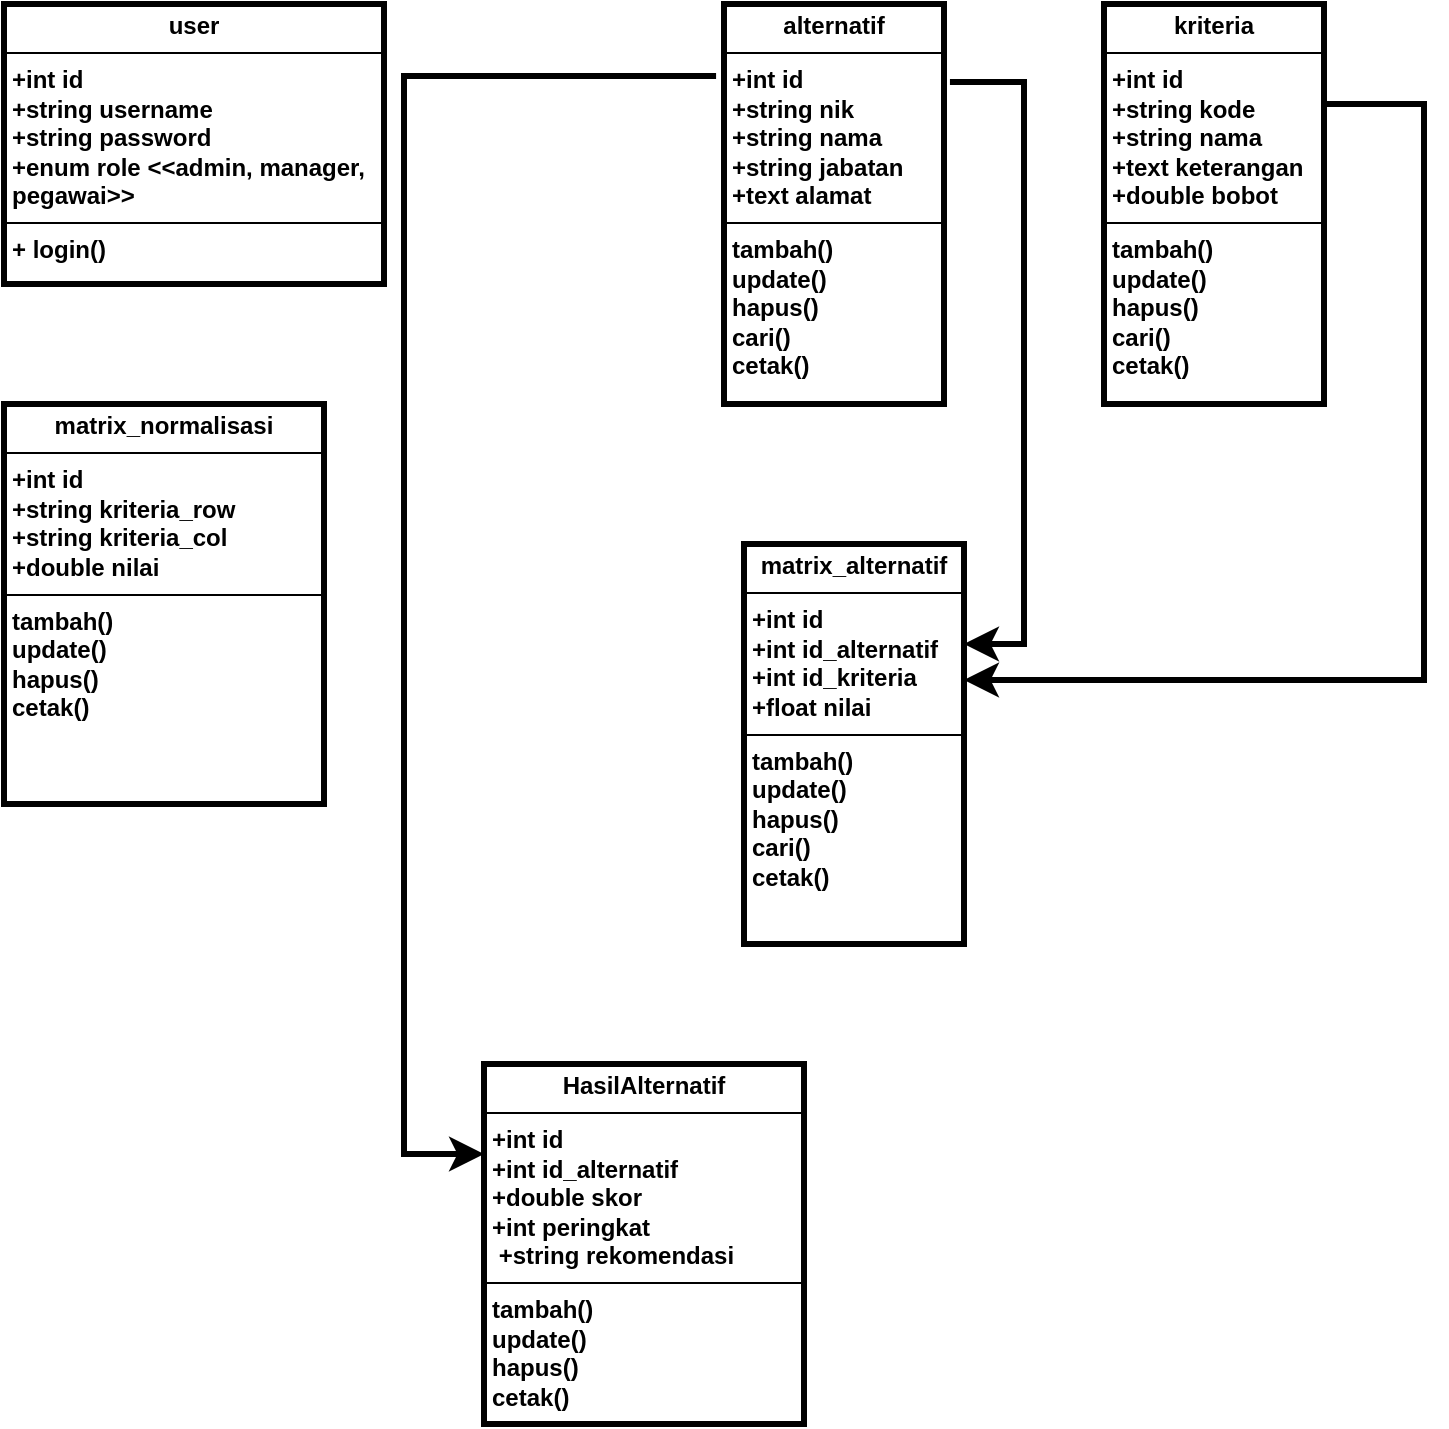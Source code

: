 <mxfile>
    <diagram name="ClassDiagram AHP" id="class-diagram">
        <mxGraphModel dx="1028" dy="1897" grid="1" gridSize="10" guides="1" tooltips="1" connect="1" arrows="1" fold="1" page="1" pageScale="1" pageWidth="850" pageHeight="1100" math="0" shadow="0">
            <root>
                <mxCell id="0"/>
                <mxCell id="1" parent="0"/>
                <mxCell id="15" value="&lt;p style=&quot;margin:0px;margin-top:4px;text-align:center;&quot;&gt;user&lt;/p&gt;&lt;hr style=&quot;border-style:solid;&quot; size=&quot;1&quot;&gt;&lt;p style=&quot;margin:0px;margin-left:4px;&quot;&gt;+int id&lt;/p&gt;&lt;p style=&quot;margin:0px;margin-left:4px;&quot;&gt;&lt;span style=&quot;background-color: transparent;&quot;&gt;+string username&lt;/span&gt;&lt;/p&gt;&lt;p style=&quot;margin:0px;margin-left:4px;&quot;&gt;&lt;span style=&quot;background-color: transparent;&quot;&gt;+string password&lt;/span&gt;&lt;/p&gt;&lt;p style=&quot;margin:0px;margin-left:4px;&quot;&gt;&lt;span style=&quot;background-color: transparent;&quot;&gt;+enum role &amp;lt;&amp;lt;admin, manager, pegawai&amp;gt;&amp;gt;&lt;/span&gt;&lt;/p&gt;&lt;hr style=&quot;border-style:solid;&quot; size=&quot;1&quot;&gt;&lt;p style=&quot;margin:0px;margin-left:4px;&quot;&gt;+ login()&lt;/p&gt;" style="verticalAlign=top;align=left;overflow=fill;html=1;whiteSpace=wrap;strokeWidth=3;fontStyle=1" vertex="1" parent="1">
                    <mxGeometry x="10" y="-1080" width="190" height="140" as="geometry"/>
                </mxCell>
                <mxCell id="17" value="&lt;p style=&quot;margin:0px;margin-top:4px;text-align:center;&quot;&gt;alternatif&lt;/p&gt;&lt;hr style=&quot;border-style:solid;&quot; size=&quot;1&quot;&gt;&lt;p style=&quot;margin:0px;margin-left:4px;&quot;&gt;+int id&lt;/p&gt;&lt;p style=&quot;margin:0px;margin-left:4px;&quot;&gt;+string nik&lt;/p&gt;&lt;p style=&quot;margin:0px;margin-left:4px;&quot;&gt;+string nama&lt;/p&gt;&lt;p style=&quot;margin:0px;margin-left:4px;&quot;&gt;+string jabatan&lt;/p&gt;&lt;p style=&quot;margin:0px;margin-left:4px;&quot;&gt;+text alamat&lt;/p&gt;&lt;hr style=&quot;border-style:solid;&quot; size=&quot;1&quot;&gt;&lt;p style=&quot;margin:0px;margin-left:4px;&quot;&gt;tambah()&lt;/p&gt;&lt;p style=&quot;margin:0px;margin-left:4px;&quot;&gt;&lt;span style=&quot;background-color: transparent;&quot;&gt;update()&lt;/span&gt;&lt;/p&gt;&lt;p style=&quot;margin:0px;margin-left:4px;&quot;&gt;&lt;span style=&quot;background-color: transparent;&quot;&gt;hapus()&lt;/span&gt;&lt;/p&gt;&lt;p style=&quot;margin:0px;margin-left:4px;&quot;&gt;&lt;span style=&quot;background-color: transparent;&quot;&gt;cari()&lt;/span&gt;&lt;/p&gt;&lt;p style=&quot;margin:0px;margin-left:4px;&quot;&gt;cetak()&lt;/p&gt;" style="verticalAlign=top;align=left;overflow=fill;html=1;whiteSpace=wrap;strokeWidth=3;fontStyle=1" vertex="1" parent="1">
                    <mxGeometry x="370" y="-1080" width="110" height="200" as="geometry"/>
                </mxCell>
                <mxCell id="18" value="&lt;p style=&quot;margin:0px;margin-top:4px;text-align:center;&quot;&gt;kriteria&lt;/p&gt;&lt;hr style=&quot;border-style:solid;&quot; size=&quot;1&quot;&gt;&lt;p style=&quot;margin:0px;margin-left:4px;&quot;&gt;+int id&lt;/p&gt;&lt;p style=&quot;margin:0px;margin-left:4px;&quot;&gt;&lt;span style=&quot;background-color: transparent;&quot;&gt;+string kode&lt;/span&gt;&lt;/p&gt;&lt;p style=&quot;margin:0px;margin-left:4px;&quot;&gt;&lt;span style=&quot;background-color: transparent;&quot;&gt;+string nama&lt;/span&gt;&lt;/p&gt;&lt;p style=&quot;margin:0px;margin-left:4px;&quot;&gt;+text keterangan&lt;/p&gt;&lt;p style=&quot;margin:0px;margin-left:4px;&quot;&gt;+double bobot&lt;/p&gt;&lt;hr style=&quot;border-style:solid;&quot; size=&quot;1&quot;&gt;&lt;p style=&quot;margin:0px;margin-left:4px;&quot;&gt;tambah()&lt;/p&gt;&lt;p style=&quot;margin:0px;margin-left:4px;&quot;&gt;&lt;span style=&quot;background-color: transparent;&quot;&gt;update()&lt;/span&gt;&lt;/p&gt;&lt;p style=&quot;margin:0px;margin-left:4px;&quot;&gt;&lt;span style=&quot;background-color: transparent;&quot;&gt;hapus()&lt;/span&gt;&lt;/p&gt;&lt;p style=&quot;margin:0px;margin-left:4px;&quot;&gt;&lt;span style=&quot;background-color: transparent;&quot;&gt;cari()&lt;/span&gt;&lt;/p&gt;&lt;p style=&quot;margin:0px;margin-left:4px;&quot;&gt;cetak()&lt;/p&gt;" style="verticalAlign=top;align=left;overflow=fill;html=1;whiteSpace=wrap;strokeWidth=3;fontStyle=1" vertex="1" parent="1">
                    <mxGeometry x="560" y="-1080" width="110" height="200" as="geometry"/>
                </mxCell>
                <mxCell id="19" value="&lt;p style=&quot;margin:0px;margin-top:4px;text-align:center;&quot;&gt;matrix_alternatif&lt;/p&gt;&lt;hr style=&quot;border-style:solid;&quot; size=&quot;1&quot;&gt;&lt;p style=&quot;margin:0px;margin-left:4px;&quot;&gt;+int id&lt;/p&gt;&lt;p style=&quot;margin:0px;margin-left:4px;&quot;&gt;+int id_alternatif&lt;/p&gt;&lt;p style=&quot;margin:0px;margin-left:4px;&quot;&gt;+int id_kriteria&lt;/p&gt;&lt;p style=&quot;margin:0px;margin-left:4px;&quot;&gt;+float nilai&lt;/p&gt;&lt;hr style=&quot;border-style:solid;&quot; size=&quot;1&quot;&gt;&lt;p style=&quot;margin:0px;margin-left:4px;&quot;&gt;tambah()&lt;/p&gt;&lt;p style=&quot;margin:0px;margin-left:4px;&quot;&gt;&lt;span style=&quot;background-color: transparent;&quot;&gt;update()&lt;/span&gt;&lt;/p&gt;&lt;p style=&quot;margin:0px;margin-left:4px;&quot;&gt;&lt;span style=&quot;background-color: transparent;&quot;&gt;hapus()&lt;/span&gt;&lt;/p&gt;&lt;p style=&quot;margin:0px;margin-left:4px;&quot;&gt;&lt;span style=&quot;background-color: transparent;&quot;&gt;cari()&lt;/span&gt;&lt;/p&gt;&lt;p style=&quot;margin:0px;margin-left:4px;&quot;&gt;cetak()&lt;/p&gt;" style="verticalAlign=top;align=left;overflow=fill;html=1;whiteSpace=wrap;strokeWidth=3;fontStyle=1" vertex="1" parent="1">
                    <mxGeometry x="380" y="-810" width="110" height="200" as="geometry"/>
                </mxCell>
                <mxCell id="20" value="&lt;p style=&quot;margin:0px;margin-top:4px;text-align:center;&quot;&gt;matrix_normalisasi&lt;/p&gt;&lt;hr style=&quot;border-style:solid;&quot; size=&quot;1&quot;&gt;&lt;p style=&quot;margin:0px;margin-left:4px;&quot;&gt;+int id&lt;/p&gt;&lt;p style=&quot;margin:0px;margin-left:4px;&quot;&gt;+string kriteria_row&lt;/p&gt;&lt;p style=&quot;margin:0px;margin-left:4px;&quot;&gt;+string kriteria_col&lt;/p&gt;&lt;p style=&quot;margin:0px;margin-left:4px;&quot;&gt;&lt;span style=&quot;background-color: transparent;&quot;&gt;+double nilai&lt;/span&gt;&lt;/p&gt;&lt;hr style=&quot;border-style:solid;&quot; size=&quot;1&quot;&gt;&lt;p style=&quot;margin:0px;margin-left:4px;&quot;&gt;tambah()&lt;/p&gt;&lt;p style=&quot;margin:0px;margin-left:4px;&quot;&gt;&lt;span style=&quot;background-color: transparent;&quot;&gt;update()&lt;/span&gt;&lt;/p&gt;&lt;p style=&quot;margin:0px;margin-left:4px;&quot;&gt;&lt;span style=&quot;background-color: transparent;&quot;&gt;hapus()&lt;/span&gt;&lt;/p&gt;&lt;p style=&quot;margin:0px;margin-left:4px;&quot;&gt;&lt;span style=&quot;background-color: transparent;&quot;&gt;cetak()&lt;/span&gt;&lt;/p&gt;" style="verticalAlign=top;align=left;overflow=fill;html=1;whiteSpace=wrap;strokeWidth=3;fontStyle=1" vertex="1" parent="1">
                    <mxGeometry x="10" y="-880" width="160" height="200" as="geometry"/>
                </mxCell>
                <mxCell id="21" value="&lt;p style=&quot;margin:0px;margin-top:4px;text-align:center;&quot;&gt;HasilAlternatif&lt;/p&gt;&lt;hr style=&quot;border-style:solid;&quot; size=&quot;1&quot;&gt;&lt;p style=&quot;margin:0px;margin-left:4px;&quot;&gt;+int id&lt;/p&gt;&lt;p style=&quot;margin:0px;margin-left:4px;&quot;&gt;+int id_alternatif&lt;/p&gt;&lt;p style=&quot;margin:0px;margin-left:4px;&quot;&gt;+double skor&lt;/p&gt;&lt;p style=&quot;margin:0px;margin-left:4px;&quot;&gt;+int peringkat&lt;/p&gt;&lt;p style=&quot;margin:0px;margin-left:4px;&quot;&gt;&amp;nbsp;+string rekomendasi&lt;/p&gt;&lt;hr style=&quot;border-style:solid;&quot; size=&quot;1&quot;&gt;&lt;p style=&quot;margin:0px;margin-left:4px;&quot;&gt;tambah()&lt;/p&gt;&lt;p style=&quot;margin:0px;margin-left:4px;&quot;&gt;&lt;span style=&quot;background-color: transparent;&quot;&gt;update()&lt;/span&gt;&lt;/p&gt;&lt;p style=&quot;margin:0px;margin-left:4px;&quot;&gt;&lt;span style=&quot;background-color: transparent;&quot;&gt;hapus()&lt;/span&gt;&lt;/p&gt;&lt;p style=&quot;margin:0px;margin-left:4px;&quot;&gt;&lt;span style=&quot;background-color: transparent;&quot;&gt;cetak()&lt;/span&gt;&lt;/p&gt;" style="verticalAlign=top;align=left;overflow=fill;html=1;whiteSpace=wrap;strokeWidth=3;fontStyle=1" vertex="1" parent="1">
                    <mxGeometry x="250" y="-550" width="160" height="180" as="geometry"/>
                </mxCell>
                <mxCell id="23" value="" style="edgeStyle=elbowEdgeStyle;elbow=vertical;endArrow=classic;html=1;curved=0;rounded=0;endSize=8;startSize=8;entryX=1;entryY=0.25;entryDx=0;entryDy=0;exitX=1.027;exitY=0.195;exitDx=0;exitDy=0;exitPerimeter=0;fontStyle=1;strokeWidth=3;" edge="1" parent="1" source="17" target="19">
                    <mxGeometry width="50" height="50" relative="1" as="geometry">
                        <mxPoint x="560" y="-1040" as="sourcePoint"/>
                        <mxPoint x="370" y="-760" as="targetPoint"/>
                        <Array as="points">
                            <mxPoint x="520" y="-890"/>
                        </Array>
                    </mxGeometry>
                </mxCell>
                <mxCell id="27" value="" style="edgeStyle=elbowEdgeStyle;elbow=horizontal;endArrow=classic;html=1;curved=0;rounded=0;endSize=8;startSize=8;entryX=1;entryY=0.34;entryDx=0;entryDy=0;entryPerimeter=0;exitX=1;exitY=0.25;exitDx=0;exitDy=0;fontStyle=1;strokeWidth=3;" edge="1" parent="1" source="18" target="19">
                    <mxGeometry width="50" height="50" relative="1" as="geometry">
                        <mxPoint x="850" y="-970" as="sourcePoint"/>
                        <mxPoint x="370" y="-760" as="targetPoint"/>
                        <Array as="points">
                            <mxPoint x="720" y="-870"/>
                        </Array>
                    </mxGeometry>
                </mxCell>
                <mxCell id="28" value="" style="edgeStyle=elbowEdgeStyle;elbow=horizontal;endArrow=classic;html=1;curved=0;rounded=0;endSize=8;startSize=8;entryX=0;entryY=0.25;entryDx=0;entryDy=0;exitX=-0.036;exitY=0.18;exitDx=0;exitDy=0;exitPerimeter=0;fontStyle=1;strokeWidth=3;" edge="1" parent="1" source="17" target="21">
                    <mxGeometry width="50" height="50" relative="1" as="geometry">
                        <mxPoint x="490" y="-690" as="sourcePoint"/>
                        <mxPoint x="540" y="-740" as="targetPoint"/>
                        <Array as="points">
                            <mxPoint x="210" y="-760"/>
                        </Array>
                    </mxGeometry>
                </mxCell>
            </root>
        </mxGraphModel>
    </diagram>
</mxfile>